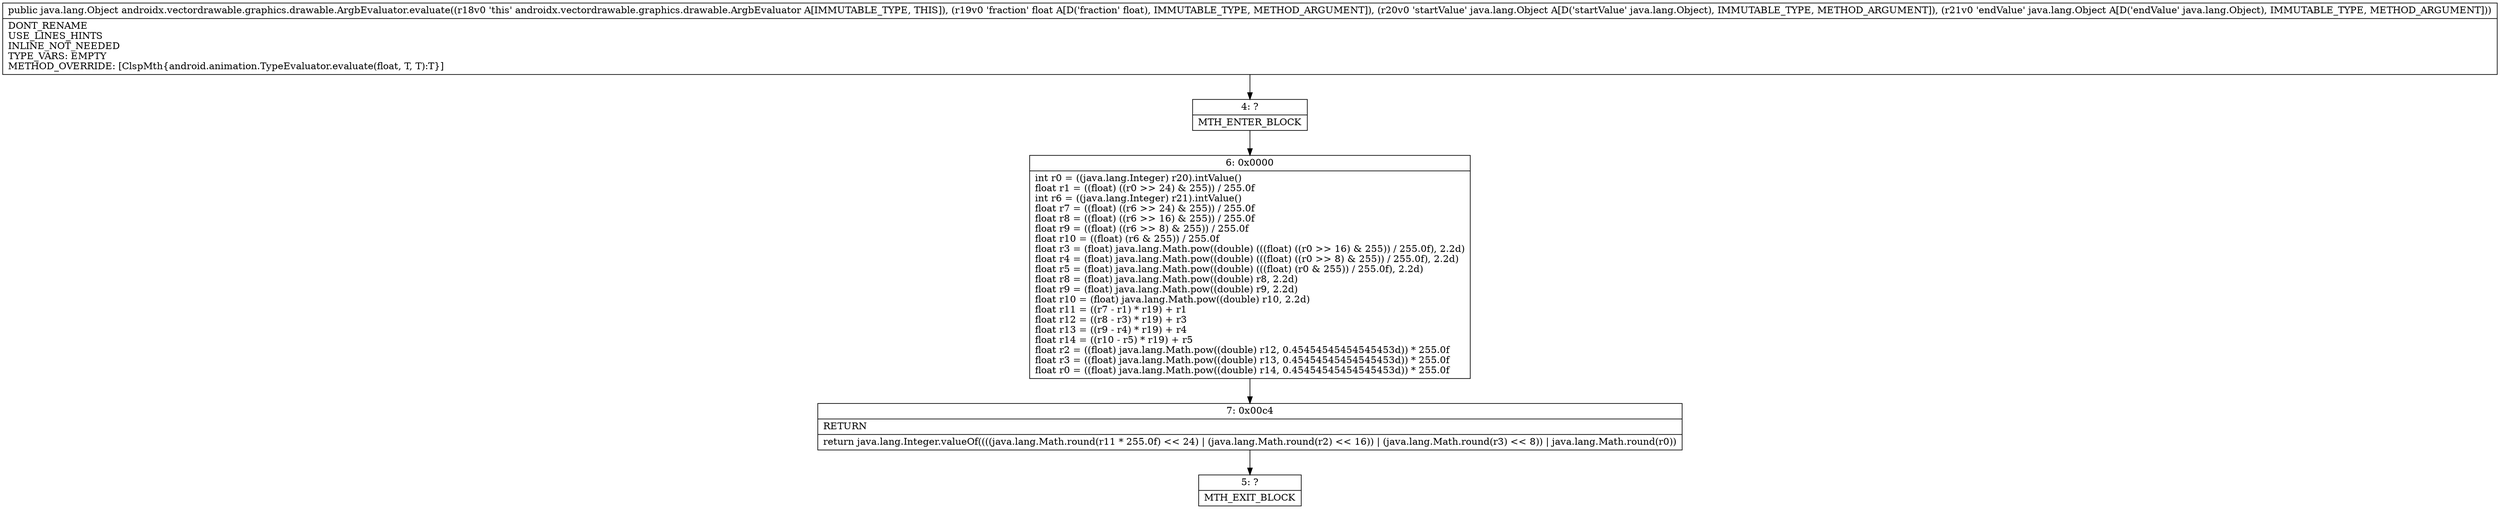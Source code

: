 digraph "CFG forandroidx.vectordrawable.graphics.drawable.ArgbEvaluator.evaluate(FLjava\/lang\/Object;Ljava\/lang\/Object;)Ljava\/lang\/Object;" {
Node_4 [shape=record,label="{4\:\ ?|MTH_ENTER_BLOCK\l}"];
Node_6 [shape=record,label="{6\:\ 0x0000|int r0 = ((java.lang.Integer) r20).intValue()\lfloat r1 = ((float) ((r0 \>\> 24) & 255)) \/ 255.0f\lint r6 = ((java.lang.Integer) r21).intValue()\lfloat r7 = ((float) ((r6 \>\> 24) & 255)) \/ 255.0f\lfloat r8 = ((float) ((r6 \>\> 16) & 255)) \/ 255.0f\lfloat r9 = ((float) ((r6 \>\> 8) & 255)) \/ 255.0f\lfloat r10 = ((float) (r6 & 255)) \/ 255.0f\lfloat r3 = (float) java.lang.Math.pow((double) (((float) ((r0 \>\> 16) & 255)) \/ 255.0f), 2.2d)\lfloat r4 = (float) java.lang.Math.pow((double) (((float) ((r0 \>\> 8) & 255)) \/ 255.0f), 2.2d)\lfloat r5 = (float) java.lang.Math.pow((double) (((float) (r0 & 255)) \/ 255.0f), 2.2d)\lfloat r8 = (float) java.lang.Math.pow((double) r8, 2.2d)\lfloat r9 = (float) java.lang.Math.pow((double) r9, 2.2d)\lfloat r10 = (float) java.lang.Math.pow((double) r10, 2.2d)\lfloat r11 = ((r7 \- r1) * r19) + r1\lfloat r12 = ((r8 \- r3) * r19) + r3\lfloat r13 = ((r9 \- r4) * r19) + r4\lfloat r14 = ((r10 \- r5) * r19) + r5\lfloat r2 = ((float) java.lang.Math.pow((double) r12, 0.45454545454545453d)) * 255.0f\lfloat r3 = ((float) java.lang.Math.pow((double) r13, 0.45454545454545453d)) * 255.0f\lfloat r0 = ((float) java.lang.Math.pow((double) r14, 0.45454545454545453d)) * 255.0f\l}"];
Node_7 [shape=record,label="{7\:\ 0x00c4|RETURN\l|return java.lang.Integer.valueOf((((java.lang.Math.round(r11 * 255.0f) \<\< 24) \| (java.lang.Math.round(r2) \<\< 16)) \| (java.lang.Math.round(r3) \<\< 8)) \| java.lang.Math.round(r0))\l}"];
Node_5 [shape=record,label="{5\:\ ?|MTH_EXIT_BLOCK\l}"];
MethodNode[shape=record,label="{public java.lang.Object androidx.vectordrawable.graphics.drawable.ArgbEvaluator.evaluate((r18v0 'this' androidx.vectordrawable.graphics.drawable.ArgbEvaluator A[IMMUTABLE_TYPE, THIS]), (r19v0 'fraction' float A[D('fraction' float), IMMUTABLE_TYPE, METHOD_ARGUMENT]), (r20v0 'startValue' java.lang.Object A[D('startValue' java.lang.Object), IMMUTABLE_TYPE, METHOD_ARGUMENT]), (r21v0 'endValue' java.lang.Object A[D('endValue' java.lang.Object), IMMUTABLE_TYPE, METHOD_ARGUMENT]))  | DONT_RENAME\lUSE_LINES_HINTS\lINLINE_NOT_NEEDED\lTYPE_VARS: EMPTY\lMETHOD_OVERRIDE: [ClspMth\{android.animation.TypeEvaluator.evaluate(float, T, T):T\}]\l}"];
MethodNode -> Node_4;Node_4 -> Node_6;
Node_6 -> Node_7;
Node_7 -> Node_5;
}

